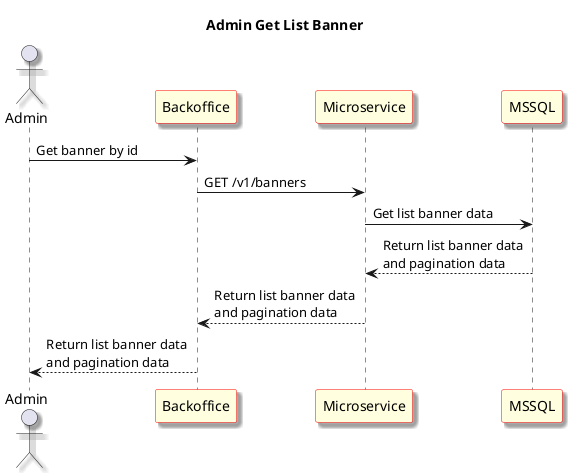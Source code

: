 @startuml Admin Get List Banner
skinparam shadowing true
skinparam sequence {
	ParticipantBackgroundColor LightYellow
	ParticipantBorderColor red
}
Title: Admin Get List Banner
actor "Admin" as User1
participant "Backoffice" as Frontend
participant "Microservice" as Microservice
participant "MSSQL" as Database

User1 -> Frontend: Get banner by id

Frontend -> Microservice: GET /v1/banners

Microservice -> Database: Get list banner data

Database --> Microservice: Return list banner data \nand pagination data

Microservice --> Frontend: Return list banner data \nand pagination data

Frontend --> User1: Return list banner data \nand pagination data


@enduml